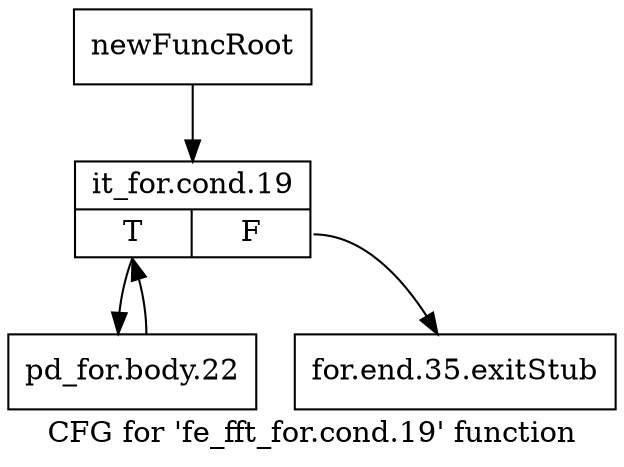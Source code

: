 digraph "CFG for 'fe_fft_for.cond.19' function" {
	label="CFG for 'fe_fft_for.cond.19' function";

	Node0x130c0b0 [shape=record,label="{newFuncRoot}"];
	Node0x130c0b0 -> Node0x130c150;
	Node0x130c100 [shape=record,label="{for.end.35.exitStub}"];
	Node0x130c150 [shape=record,label="{it_for.cond.19|{<s0>T|<s1>F}}"];
	Node0x130c150:s0 -> Node0x130c1a0;
	Node0x130c150:s1 -> Node0x130c100;
	Node0x130c1a0 [shape=record,label="{pd_for.body.22}"];
	Node0x130c1a0 -> Node0x130c150;
}
